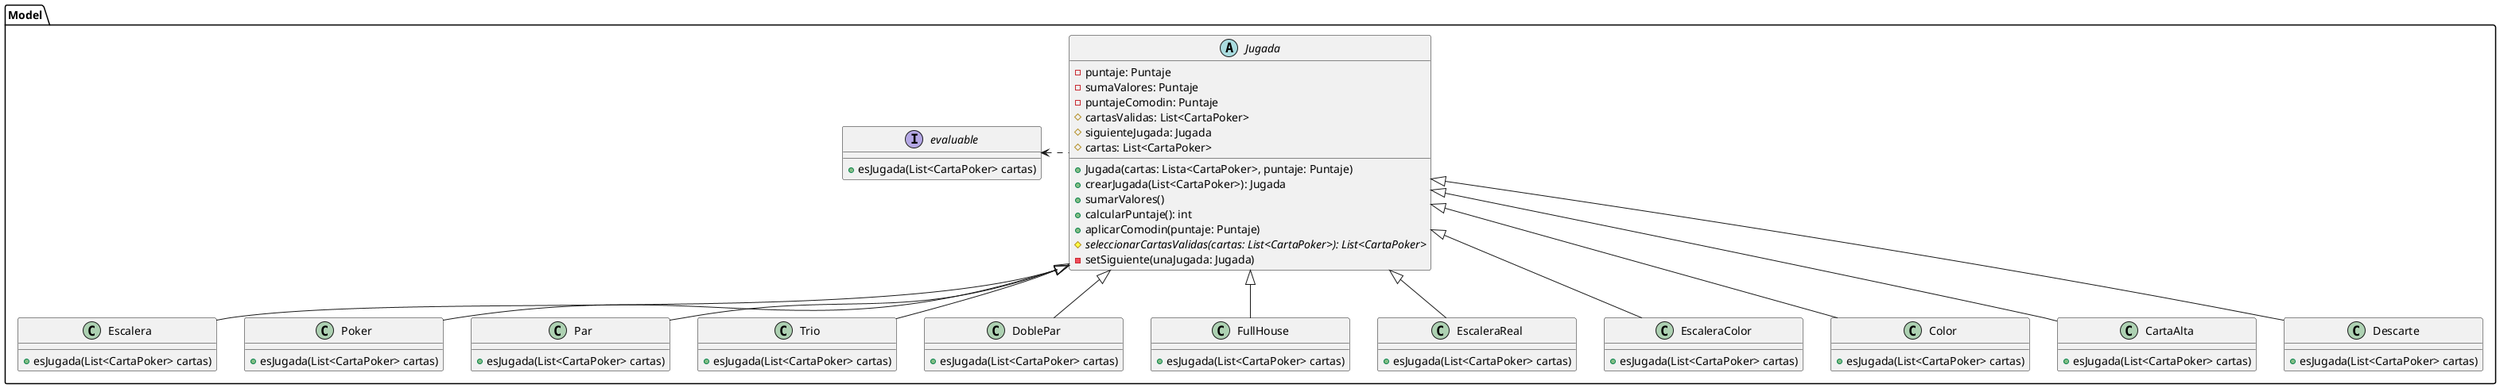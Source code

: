 @startuml
'https://plantuml.com/class-diagram
package Model {
    abstract class Jugada
    interface evaluable
    class Escalera {
         + esJugada(List<CartaPoker> cartas)
    }
    class Poker{
         + esJugada(List<CartaPoker> cartas)
    }
    class Par{
                  + esJugada(List<CartaPoker> cartas)
             }
    class Trio{
                   + esJugada(List<CartaPoker> cartas)
              }
    class DoblePar{
                       + esJugada(List<CartaPoker> cartas)
                  }
    class FullHouse{
                        + esJugada(List<CartaPoker> cartas)
                   }
    class EscaleraReal{
                           + esJugada(List<CartaPoker> cartas)
                      }
    class EscaleraColor{
                            + esJugada(List<CartaPoker> cartas)
                       }
    class Color{
                    + esJugada(List<CartaPoker> cartas)
               }
    class CartaAlta{
                        + esJugada(List<CartaPoker> cartas)
                   }
    class Descarte {
                       + esJugada(List<CartaPoker> cartas)
                  }

    interface evaluable {
         + esJugada(List<CartaPoker> cartas)
    }

    abstract class Jugada {
        - puntaje: Puntaje
        - sumaValores: Puntaje
        - puntajeComodin: Puntaje
        # cartasValidas: List<CartaPoker>
        # siguienteJugada: Jugada
        # cartas: List<CartaPoker>

        + Jugada(cartas: Lista<CartaPoker>, puntaje: Puntaje)
        + crearJugada(List<CartaPoker>): Jugada
        + sumarValores()
        + calcularPuntaje(): int
        + aplicarComodin(puntaje: Puntaje)
        # {abstract}seleccionarCartasValidas(cartas: List<CartaPoker>): List<CartaPoker>
        - setSiguiente(unaJugada: Jugada)
    }



    Jugada .left.> evaluable
    Jugada <|-down- Escalera
    Jugada <|-down- EscaleraReal
    Jugada <|-down- EscaleraColor
    Jugada <|-down- Color
    Jugada <|-down- Poker
    Jugada <|-down- Trio
    Jugada <|-down- Par
    Jugada <|-down- DoblePar
    Jugada <|-down- FullHouse
    Jugada <|-down- Descarte
    Jugada <|-down- CartaAlta
}
@enduml
